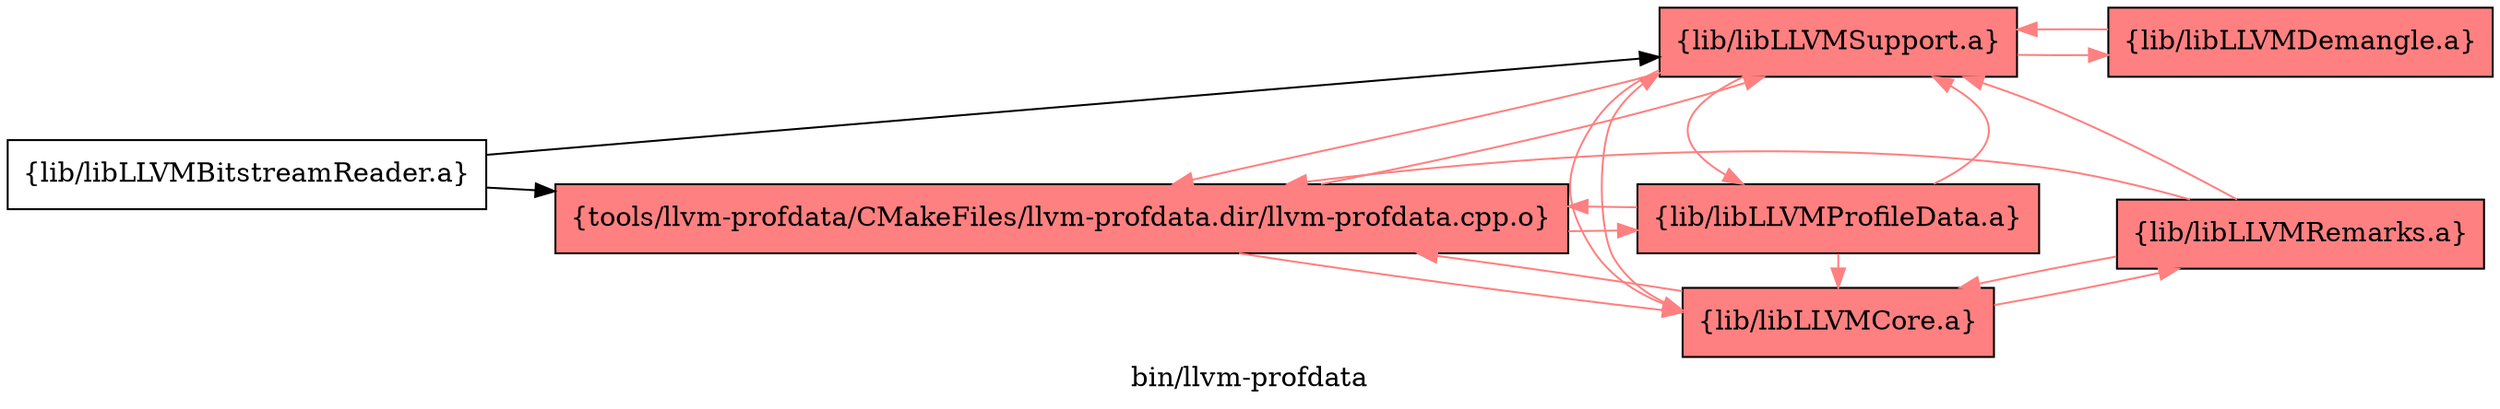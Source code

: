 digraph "bin/llvm-profdata" {
	label="bin/llvm-profdata";
	rankdir="LR"
	{ rank=same; Node0x55c1887b0648;  }
	{ rank=same; Node0x55c1887b0508; Node0x55c1887b1458; Node0x55c1887b0fa8;  }

	Node0x55c1887b0648 [shape=record,shape=box,style=filled,fillcolor="1.000000 0.5 1",group=1,label="{tools/llvm-profdata/CMakeFiles/llvm-profdata.dir/llvm-profdata.cpp.o}"];
	Node0x55c1887b0648 -> Node0x55c1887b0508[color="1.000000 0.5 1"];
	Node0x55c1887b0648 -> Node0x55c1887b1458[color="1.000000 0.5 1"];
	Node0x55c1887b0648 -> Node0x55c1887b0fa8[color="1.000000 0.5 1"];
	Node0x55c1887b0508 [shape=record,shape=box,style=filled,fillcolor="1.000000 0.5 1",group=1,label="{lib/libLLVMCore.a}"];
	Node0x55c1887b0508 -> Node0x55c1887b0fa8[color="1.000000 0.5 1"];
	Node0x55c1887b0508 -> Node0x55c1887b0648[color="1.000000 0.5 1"];
	Node0x55c1887b0508 -> Node0x55c1887b2998[color="1.000000 0.5 1"];
	Node0x55c1887b1458 [shape=record,shape=box,style=filled,fillcolor="1.000000 0.5 1",group=1,label="{lib/libLLVMProfileData.a}"];
	Node0x55c1887b1458 -> Node0x55c1887b0648[color="1.000000 0.5 1"];
	Node0x55c1887b1458 -> Node0x55c1887b0508[color="1.000000 0.5 1"];
	Node0x55c1887b1458 -> Node0x55c1887b0fa8[color="1.000000 0.5 1"];
	Node0x55c1887b0fa8 [shape=record,shape=box,style=filled,fillcolor="1.000000 0.5 1",group=1,label="{lib/libLLVMSupport.a}"];
	Node0x55c1887b0fa8 -> Node0x55c1887b0648[color="1.000000 0.5 1"];
	Node0x55c1887b0fa8 -> Node0x55c1887b0508[color="1.000000 0.5 1"];
	Node0x55c1887b0fa8 -> Node0x55c1887b1458[color="1.000000 0.5 1"];
	Node0x55c1887b0fa8 -> Node0x55c1887b2f88[color="1.000000 0.5 1"];
	Node0x55c1887b2998 [shape=record,shape=box,style=filled,fillcolor="1.000000 0.5 1",group=1,label="{lib/libLLVMRemarks.a}"];
	Node0x55c1887b2998 -> Node0x55c1887b0fa8[color="1.000000 0.5 1"];
	Node0x55c1887b2998 -> Node0x55c1887b0648[color="1.000000 0.5 1"];
	Node0x55c1887b2998 -> Node0x55c1887b0508[color="1.000000 0.5 1"];
	Node0x55c1887b2f88 [shape=record,shape=box,style=filled,fillcolor="1.000000 0.5 1",group=1,label="{lib/libLLVMDemangle.a}"];
	Node0x55c1887b2f88 -> Node0x55c1887b0fa8[color="1.000000 0.5 1"];
	Node0x55c1887b24e8 [shape=record,shape=box,group=0,label="{lib/libLLVMBitstreamReader.a}"];
	Node0x55c1887b24e8 -> Node0x55c1887b0648;
	Node0x55c1887b24e8 -> Node0x55c1887b0fa8;
}
